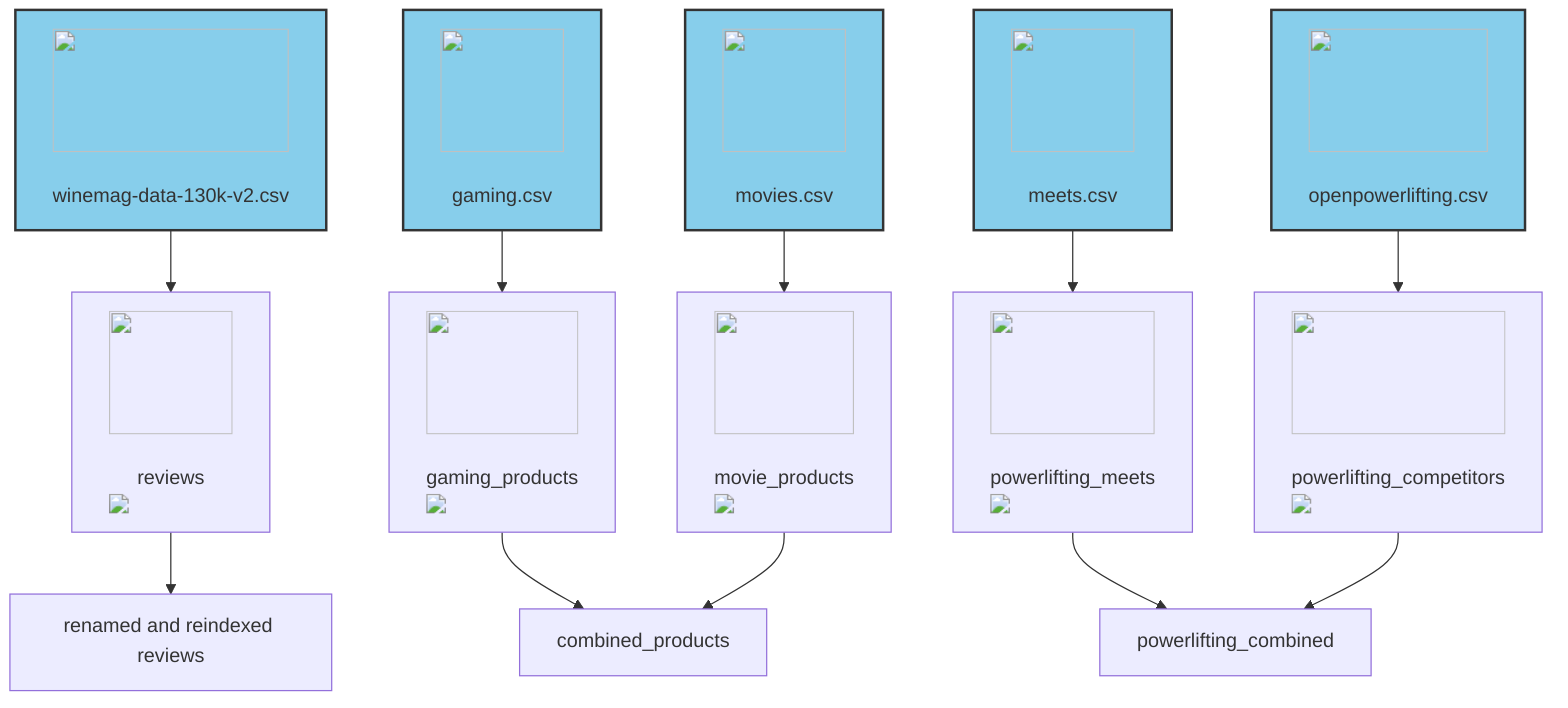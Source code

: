 flowchart TD
    %% Data Sources
    A["<img src='icons/file.svg' width=100 height=100/> <br/> winemag-data-130k-v2.csv"]:::dataSource --> B["<img src='icons/table.svg' width=100 height=100/> <br/> reviews<br/><img src='dummy_plots/barplot_template.svg'/>"]
    C["<img src='icons/file.svg' width=100 height=100/> <br/> gaming.csv"]:::dataSource --> D["<img src='icons/table.svg' width=100 height=100/> <br/> gaming_products<br/><img src='dummy_plots/scatter_plot_template.svg'/>"]
    E["<img src='icons/file.svg' width=100 height=100/> <br/> movies.csv"]:::dataSource --> F["<img src='icons/table.svg' width=100 height=100/> <br/> movie_products<br/><img src='dummy_plots/lineplot_template.svg'/>"]
    G["<img src='icons/file.svg' width=100 height=100/> <br/> meets.csv"]:::dataSource --> H["<img src='icons/table.svg' width=100 height=100/> <br/> powerlifting_meets<br/><img src='dummy_plots/boxplot_template.svg'/>"]
    I["<img src='icons/file.svg' width=100 height=100/> <br/> openpowerlifting.csv"]:::dataSource --> J["<img src='icons/table.svg' width=100 height=100/> <br/> powerlifting_competitors<br/><img src='dummy_plots/hist_template.svg'/>"]

    %% Data Variables and Transformations
    B --> K[renamed and reindexed reviews]
    D --> L[combined_products]
    F --> L
    H --> M[powerlifting_combined]
    J --> M

    %% Custom Styling
    classDef dataSource fill:#87CEEB,stroke:#333,stroke-width:2px;
    classDef model fill:#C6F4D6,stroke:#333,stroke-width:2px;
    classDef output fill:#F2C464,stroke:#333,stroke-width:2px;
    classDef plot fill:#FFCDD2,stroke:#333,stroke-width:2px;